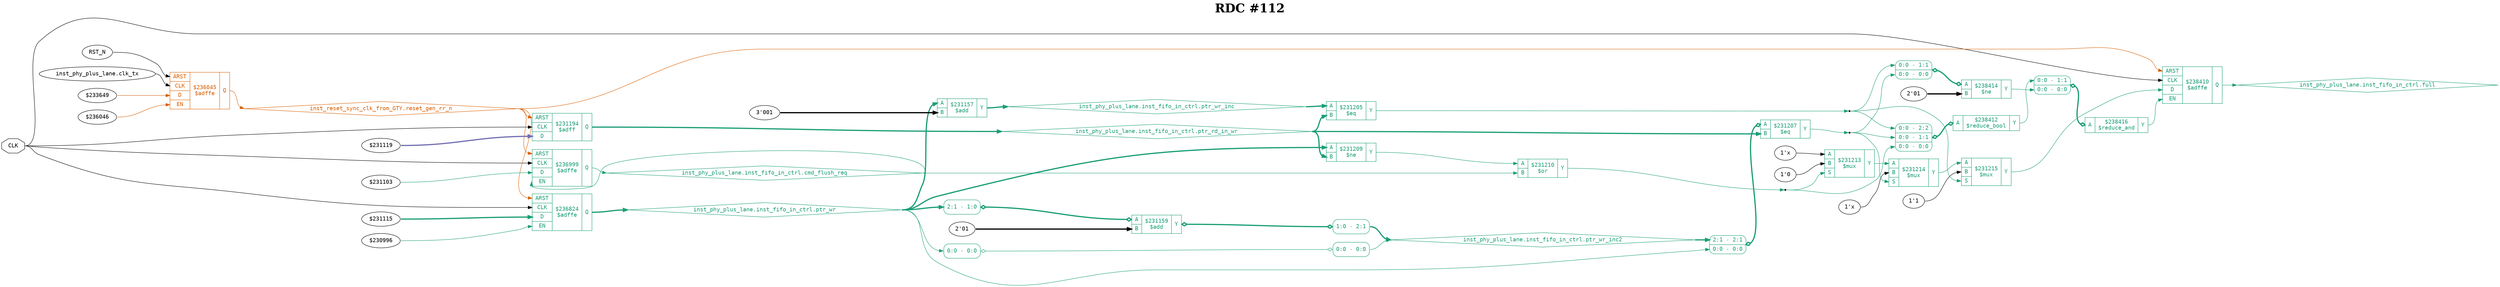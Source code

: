 digraph "spacefibre_light_top" {
label=<<b>RDC #112</b>>;
labelloc="t"
fontsize="30"
node ["fontname"="Courier"]
edge ["fontname"="Courier"]
rankdir="LR";
remincross=true;
n11 [ shape=octagon, label="CLK", color="black", fontcolor="black", href="/src/ip_spacefibre_light_top/spacefibre_light_top.vhd#45" ];
n12 [ shape=diamond, label="inst_phy_plus_lane.inst_fifo_in_ctrl.cmd_flush_req", colorscheme="dark28", color="1", fontcolor="1", href="/src/ip/fifo_dc/fifo_dc.vhd#111" ];
n13 [ shape=diamond, label="inst_phy_plus_lane.inst_fifo_in_ctrl.full", colorscheme="dark28", color="1", fontcolor="1", href="/src/ip/fifo_dc/fifo_dc.vhd#127" ];
n14 [ shape=diamond, label="inst_phy_plus_lane.inst_fifo_in_ctrl.ptr_rd_in_wr", colorscheme="dark28", color="1", fontcolor="1", href="/src/ip/fifo_dc/fifo_dc.vhd#106" ];
n15 [ shape=diamond, label="inst_phy_plus_lane.inst_fifo_in_ctrl.ptr_wr", colorscheme="dark28", color="1", fontcolor="1", href="/src/ip/fifo_dc/fifo_dc.vhd#94" ];
n16 [ shape=diamond, label="inst_phy_plus_lane.inst_fifo_in_ctrl.ptr_wr_inc", colorscheme="dark28", color="1", fontcolor="1", href="/src/ip/fifo_dc/fifo_dc.vhd#95" ];
n17 [ shape=diamond, label="inst_phy_plus_lane.inst_fifo_in_ctrl.ptr_wr_inc2", colorscheme="dark28", color="1", fontcolor="1", href="/src/ip/fifo_dc/fifo_dc.vhd#96" ];
n18 [ shape=diamond, label="inst_reset_sync_clk_from_GTY.reset_gen_rr_n", colorscheme="dark28", color="2", fontcolor="2", href="/src/ip_spacefibre_light_top/reset_gen.vhd#46" ];
{ rank="source"; n11;}
{ rank="sink";}
v0 [ label="RST_N" ];
v1 [ label="inst_phy_plus_lane.clk_tx" ];
v2 [ label="$233649" ];
v3 [ label="$236046" ];
c23 [ shape=record, label="{{<p19> ARST|<p11> CLK|<p20> D|<p21> EN}|$236045\n$adffe|{<p22> Q}}", colorscheme="dark28", color="2", fontcolor="2" , href="/src/ip_spacefibre_light_top/reset_gen.vhd#56"  ];
v4 [ label="$231115" ];
v5 [ label="$230996" ];
c24 [ shape=record, label="{{<p19> ARST|<p11> CLK|<p20> D|<p21> EN}|$236824\n$adffe|{<p22> Q}}", colorscheme="dark28", color="1", fontcolor="1" , href="/src/ip/fifo_dc/fifo_dc.vhd#199"  ];
v6 [ label="$231103" ];
c25 [ shape=record, label="{{<p19> ARST|<p11> CLK|<p20> D|<p21> EN}|$236999\n$adffe|{<p22> Q}}", colorscheme="dark28", color="1", fontcolor="1" , href="/src/ip/fifo_dc/fifo_dc.vhd#440"  ];
c26 [ shape=record, label="{{<p19> ARST|<p11> CLK|<p20> D|<p21> EN}|$238410\n$adffe|{<p22> Q}}", colorscheme="dark28", color="1", fontcolor="1" , href="/src/ip/fifo_dc/fifo_dc.vhd#256"  ];
c29 [ shape=record, label="{{<p27> A}|$238412\n$reduce_bool|{<p28> Y}}", colorscheme="dark28", color="1", fontcolor="1" ];
x7 [ shape=record, style=rounded, label="<s2> 0:0 - 2:2 |<s1> 0:0 - 1:1 |<s0> 0:0 - 0:0 ", colorscheme="dark28", color="1", fontcolor="1" ];
x7:e -> c29:p27:w [arrowhead=odiamond, arrowtail=odiamond, dir=both, colorscheme="dark28", color="1", fontcolor="1", style="setlinewidth(3)", label=""];
v9 [ label="2'01" ];
c31 [ shape=record, label="{{<p27> A|<p30> B}|$238414\n$ne|{<p28> Y}}", colorscheme="dark28", color="1", fontcolor="1" ];
x8 [ shape=record, style=rounded, label="<s1> 0:0 - 1:1 |<s0> 0:0 - 0:0 ", colorscheme="dark28", color="1", fontcolor="1" ];
x8:e -> c31:p27:w [arrowhead=odiamond, arrowtail=odiamond, dir=both, colorscheme="dark28", color="1", fontcolor="1", style="setlinewidth(3)", label=""];
c32 [ shape=record, label="{{<p27> A}|$238416\n$reduce_and|{<p28> Y}}", colorscheme="dark28", color="1", fontcolor="1" ];
x10 [ shape=record, style=rounded, label="<s1> 0:0 - 1:1 |<s0> 0:0 - 0:0 ", colorscheme="dark28", color="1", fontcolor="1" ];
x10:e -> c32:p27:w [arrowhead=odiamond, arrowtail=odiamond, dir=both, colorscheme="dark28", color="1", fontcolor="1", style="setlinewidth(3)", label=""];
v11 [ label="3'001" ];
c33 [ shape=record, label="{{<p27> A|<p30> B}|$231157\n$add|{<p28> Y}}", colorscheme="dark28", color="1", fontcolor="1" , href="/src/ip/fifo_dc/fifo_dc.vhd#170"  ];
v13 [ label="2'01" ];
c34 [ shape=record, label="{{<p27> A|<p30> B}|$231159\n$add|{<p28> Y}}", colorscheme="dark28", color="1", fontcolor="1" , href="/src/ip/fifo_dc/fifo_dc.vhd#171"  ];
x12 [ shape=record, style=rounded, label="<s0> 2:1 - 1:0 ", colorscheme="dark28", color="1", fontcolor="1" ];
x12:e -> c34:p27:w [arrowhead=odiamond, arrowtail=odiamond, dir=both, colorscheme="dark28", color="1", fontcolor="1", style="setlinewidth(3)", label=""];
x14 [ shape=record, style=rounded, label="<s0> 1:0 - 2:1 ", colorscheme="dark28", color="1", fontcolor="1" ];
c34:p28:e -> x14:w [arrowhead=odiamond, arrowtail=odiamond, dir=both, colorscheme="dark28", color="1", fontcolor="1", style="setlinewidth(3)", label=""];
c35 [ shape=record, label="{{<p27> A|<p30> B}|$231205\n$eq|{<p28> Y}}", colorscheme="dark28", color="1", fontcolor="1" , href="/src/ip/fifo_dc/fifo_dc.vhd#262"  ];
c36 [ shape=record, label="{{<p27> A|<p30> B}|$231207\n$eq|{<p28> Y}}", colorscheme="dark28", color="1", fontcolor="1" , href="/src/ip/fifo_dc/fifo_dc.vhd#264"  ];
x15 [ shape=record, style=rounded, label="<s1> 2:1 - 2:1 |<s0> 0:0 - 0:0 ", colorscheme="dark28", color="1", fontcolor="1" ];
x15:e -> c36:p27:w [arrowhead=odiamond, arrowtail=odiamond, dir=both, colorscheme="dark28", color="1", fontcolor="1", style="setlinewidth(3)", label=""];
c37 [ shape=record, label="{{<p27> A|<p30> B}|$231210\n$or|{<p28> Y}}", colorscheme="dark28", color="1", fontcolor="1" , href="/src/ip/fifo_dc/fifo_dc.vhd#266"  ];
v16 [ label="1'x" ];
v17 [ label="1'0" ];
c39 [ shape=record, label="{{<p27> A|<p30> B|<p38> S}|$231213\n$mux|{<p28> Y}}", colorscheme="dark28", color="1", fontcolor="1" , href="/src/ip/fifo_dc/fifo_dc.vhd#262"  ];
v18 [ label="1'x" ];
c40 [ shape=record, label="{{<p27> A|<p30> B|<p38> S}|$231214\n$mux|{<p28> Y}}", colorscheme="dark28", color="1", fontcolor="1" , href="/src/ip/fifo_dc/fifo_dc.vhd#262"  ];
v19 [ label="1'1" ];
c41 [ shape=record, label="{{<p27> A|<p30> B|<p38> S}|$231215\n$mux|{<p28> Y}}", colorscheme="dark28", color="1", fontcolor="1" , href="/src/ip/fifo_dc/fifo_dc.vhd#262"  ];
c42 [ shape=record, label="{{<p27> A|<p30> B}|$231209\n$ne|{<p28> Y}}", colorscheme="dark28", color="1", fontcolor="1" , href="/src/ip/fifo_dc/fifo_dc.vhd#266"  ];
v20 [ label="$231119" ];
c43 [ shape=record, label="{{<p19> ARST|<p11> CLK|<p20> D}|$231194\n$adff|{<p22> Q}}", colorscheme="dark28", color="1", fontcolor="1" , href="/src/ip/fifo_dc/fifo_dc.vhd#222"  ];
x21 [ shape=record, style=rounded, label="<s0> 0:0 - 0:0 ", colorscheme="dark28", color="1", fontcolor="1" ];
x22 [ shape=record, style=rounded, label="<s0> 0:0 - 0:0 ", colorscheme="dark28", color="1", fontcolor="1" ];
x21:e -> x22:w [arrowhead=odiamond, arrowtail=odiamond, dir=both, colorscheme="dark28", color="1", fontcolor="1", label=""];
c29:p28:e -> x10:s1:w [colorscheme="dark28", color="1", fontcolor="1", label=""];
c41:p28:e -> c26:p20:w [colorscheme="dark28", color="1", fontcolor="1", label=""];
n11:e -> c24:p11:w [color="black", fontcolor="black", label=""];
n11:e -> c25:p11:w [color="black", fontcolor="black", label=""];
n11:e -> c26:p11:w [color="black", fontcolor="black", label=""];
n11:e -> c43:p11:w [color="black", fontcolor="black", label=""];
c25:p22:e -> n12:w [colorscheme="dark28", color="1", fontcolor="1", label=""];
n12:e -> c25:p21:w [colorscheme="dark28", color="1", fontcolor="1", label=""];
n12:e -> c37:p30:w [colorscheme="dark28", color="1", fontcolor="1", label=""];
c26:p22:e -> n13:w [colorscheme="dark28", color="1", fontcolor="1", label=""];
c43:p22:e -> n14:w [colorscheme="dark28", color="1", fontcolor="1", style="setlinewidth(3)", label=""];
n14:e -> c35:p30:w [colorscheme="dark28", color="1", fontcolor="1", style="setlinewidth(3)", label=""];
n14:e -> c36:p30:w [colorscheme="dark28", color="1", fontcolor="1", style="setlinewidth(3)", label=""];
n14:e -> c42:p30:w [colorscheme="dark28", color="1", fontcolor="1", style="setlinewidth(3)", label=""];
c24:p22:e -> n15:w [colorscheme="dark28", color="1", fontcolor="1", style="setlinewidth(3)", label=""];
n15:e -> c33:p27:w [colorscheme="dark28", color="1", fontcolor="1", style="setlinewidth(3)", label=""];
n15:e -> c42:p27:w [colorscheme="dark28", color="1", fontcolor="1", style="setlinewidth(3)", label=""];
n15:e -> x12:s0:w [colorscheme="dark28", color="1", fontcolor="1", style="setlinewidth(3)", label=""];
n15:e -> x15:s0:w [colorscheme="dark28", color="1", fontcolor="1", label=""];
n15:e -> x21:s0:w [colorscheme="dark28", color="1", fontcolor="1", label=""];
c33:p28:e -> n16:w [colorscheme="dark28", color="1", fontcolor="1", style="setlinewidth(3)", label=""];
n16:e -> c35:p27:w [colorscheme="dark28", color="1", fontcolor="1", style="setlinewidth(3)", label=""];
x14:s0:e -> n17:w [colorscheme="dark28", color="1", fontcolor="1", style="setlinewidth(3)", label=""];
x22:s0:e -> n17:w [colorscheme="dark28", color="1", fontcolor="1", label=""];
n17:e -> x15:s1:w [colorscheme="dark28", color="1", fontcolor="1", style="setlinewidth(3)", label=""];
c23:p22:e -> n18:w [colorscheme="dark28", color="2", fontcolor="2", label=""];
n18:e -> c24:p19:w [colorscheme="dark28", color="2", fontcolor="2", label=""];
n18:e -> c25:p19:w [colorscheme="dark28", color="2", fontcolor="2", label=""];
n18:e -> c26:p19:w [colorscheme="dark28", color="2", fontcolor="2", label=""];
n18:e -> c43:p19:w [colorscheme="dark28", color="2", fontcolor="2", label=""];
c31:p28:e -> x10:s0:w [colorscheme="dark28", color="1", fontcolor="1", label=""];
c32:p28:e -> c26:p21:w [colorscheme="dark28", color="1", fontcolor="1", label=""];
n4 [ shape=point ];
c35:p28:e -> n4:w [colorscheme="dark28", color="1", fontcolor="1", label=""];
n4:e -> c41:p38:w [colorscheme="dark28", color="1", fontcolor="1", label=""];
n4:e -> x7:s2:w [colorscheme="dark28", color="1", fontcolor="1", label=""];
n4:e -> x8:s1:w [colorscheme="dark28", color="1", fontcolor="1", label=""];
n5 [ shape=point ];
c36:p28:e -> n5:w [colorscheme="dark28", color="1", fontcolor="1", label=""];
n5:e -> c40:p38:w [colorscheme="dark28", color="1", fontcolor="1", label=""];
n5:e -> x7:s1:w [colorscheme="dark28", color="1", fontcolor="1", label=""];
n5:e -> x8:s0:w [colorscheme="dark28", color="1", fontcolor="1", label=""];
c42:p28:e -> c37:p27:w [colorscheme="dark28", color="1", fontcolor="1", label=""];
n7 [ shape=point ];
c37:p28:e -> n7:w [colorscheme="dark28", color="1", fontcolor="1", label=""];
n7:e -> c39:p38:w [colorscheme="dark28", color="1", fontcolor="1", label=""];
n7:e -> x7:s0:w [colorscheme="dark28", color="1", fontcolor="1", label=""];
c39:p28:e -> c40:p27:w [colorscheme="dark28", color="1", fontcolor="1", label=""];
c40:p28:e -> c41:p27:w [colorscheme="dark28", color="1", fontcolor="1", label=""];
v0:e -> c23:p19:w [color="black", fontcolor="black", label=""];
v1:e -> c23:p11:w [color="black", fontcolor="black", label=""];
v11:e -> c33:p30:w [color="black", fontcolor="black", style="setlinewidth(3)", label=""];
v13:e -> c34:p30:w [color="black", fontcolor="black", style="setlinewidth(3)", label=""];
v16:e -> c39:p27:w [color="black", fontcolor="black", label=""];
v17:e -> c39:p30:w [color="black", fontcolor="black", label=""];
v18:e -> c40:p30:w [color="black", fontcolor="black", label=""];
v19:e -> c41:p30:w [color="black", fontcolor="black", label=""];
v2:e -> c23:p20:w [colorscheme="dark28", color="2", fontcolor="2", label=""];
v20:e -> c43:p20:w [colorscheme="dark28", color="3", fontcolor="3", style="setlinewidth(3)", label=""];
v3:e -> c23:p21:w [colorscheme="dark28", color="2", fontcolor="2", label=""];
v4:e -> c24:p20:w [colorscheme="dark28", color="1", fontcolor="1", style="setlinewidth(3)", label=""];
v5:e -> c24:p21:w [colorscheme="dark28", color="1", fontcolor="1", label=""];
v6:e -> c25:p20:w [colorscheme="dark28", color="1", fontcolor="1", label=""];
v9:e -> c31:p30:w [color="black", fontcolor="black", style="setlinewidth(3)", label=""];
}
